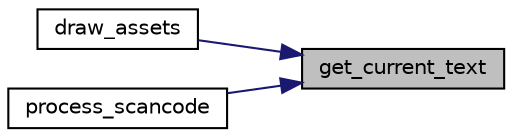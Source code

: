 digraph "get_current_text"
{
 // LATEX_PDF_SIZE
  edge [fontname="Helvetica",fontsize="10",labelfontname="Helvetica",labelfontsize="10"];
  node [fontname="Helvetica",fontsize="10",shape=record];
  rankdir="RL";
  Node1 [label="get_current_text",height=0.2,width=0.4,color="black", fillcolor="grey75", style="filled", fontcolor="black",tooltip="Returns the current text."];
  Node1 -> Node2 [dir="back",color="midnightblue",fontsize="10",style="solid"];
  Node2 [label="draw_assets",height=0.2,width=0.4,color="black", fillcolor="white", style="filled",URL="$proj_8c.html#a850e4280fdbac0d3b47a94e871905e54",tooltip="Draws the program assets on screen."];
  Node1 -> Node3 [dir="back",color="midnightblue",fontsize="10",style="solid"];
  Node3 [label="process_scancode",height=0.2,width=0.4,color="black", fillcolor="white", style="filled",URL="$group__charset.html#ga5cf34e49e0ee978293deca0bd7097852",tooltip=" "];
}
